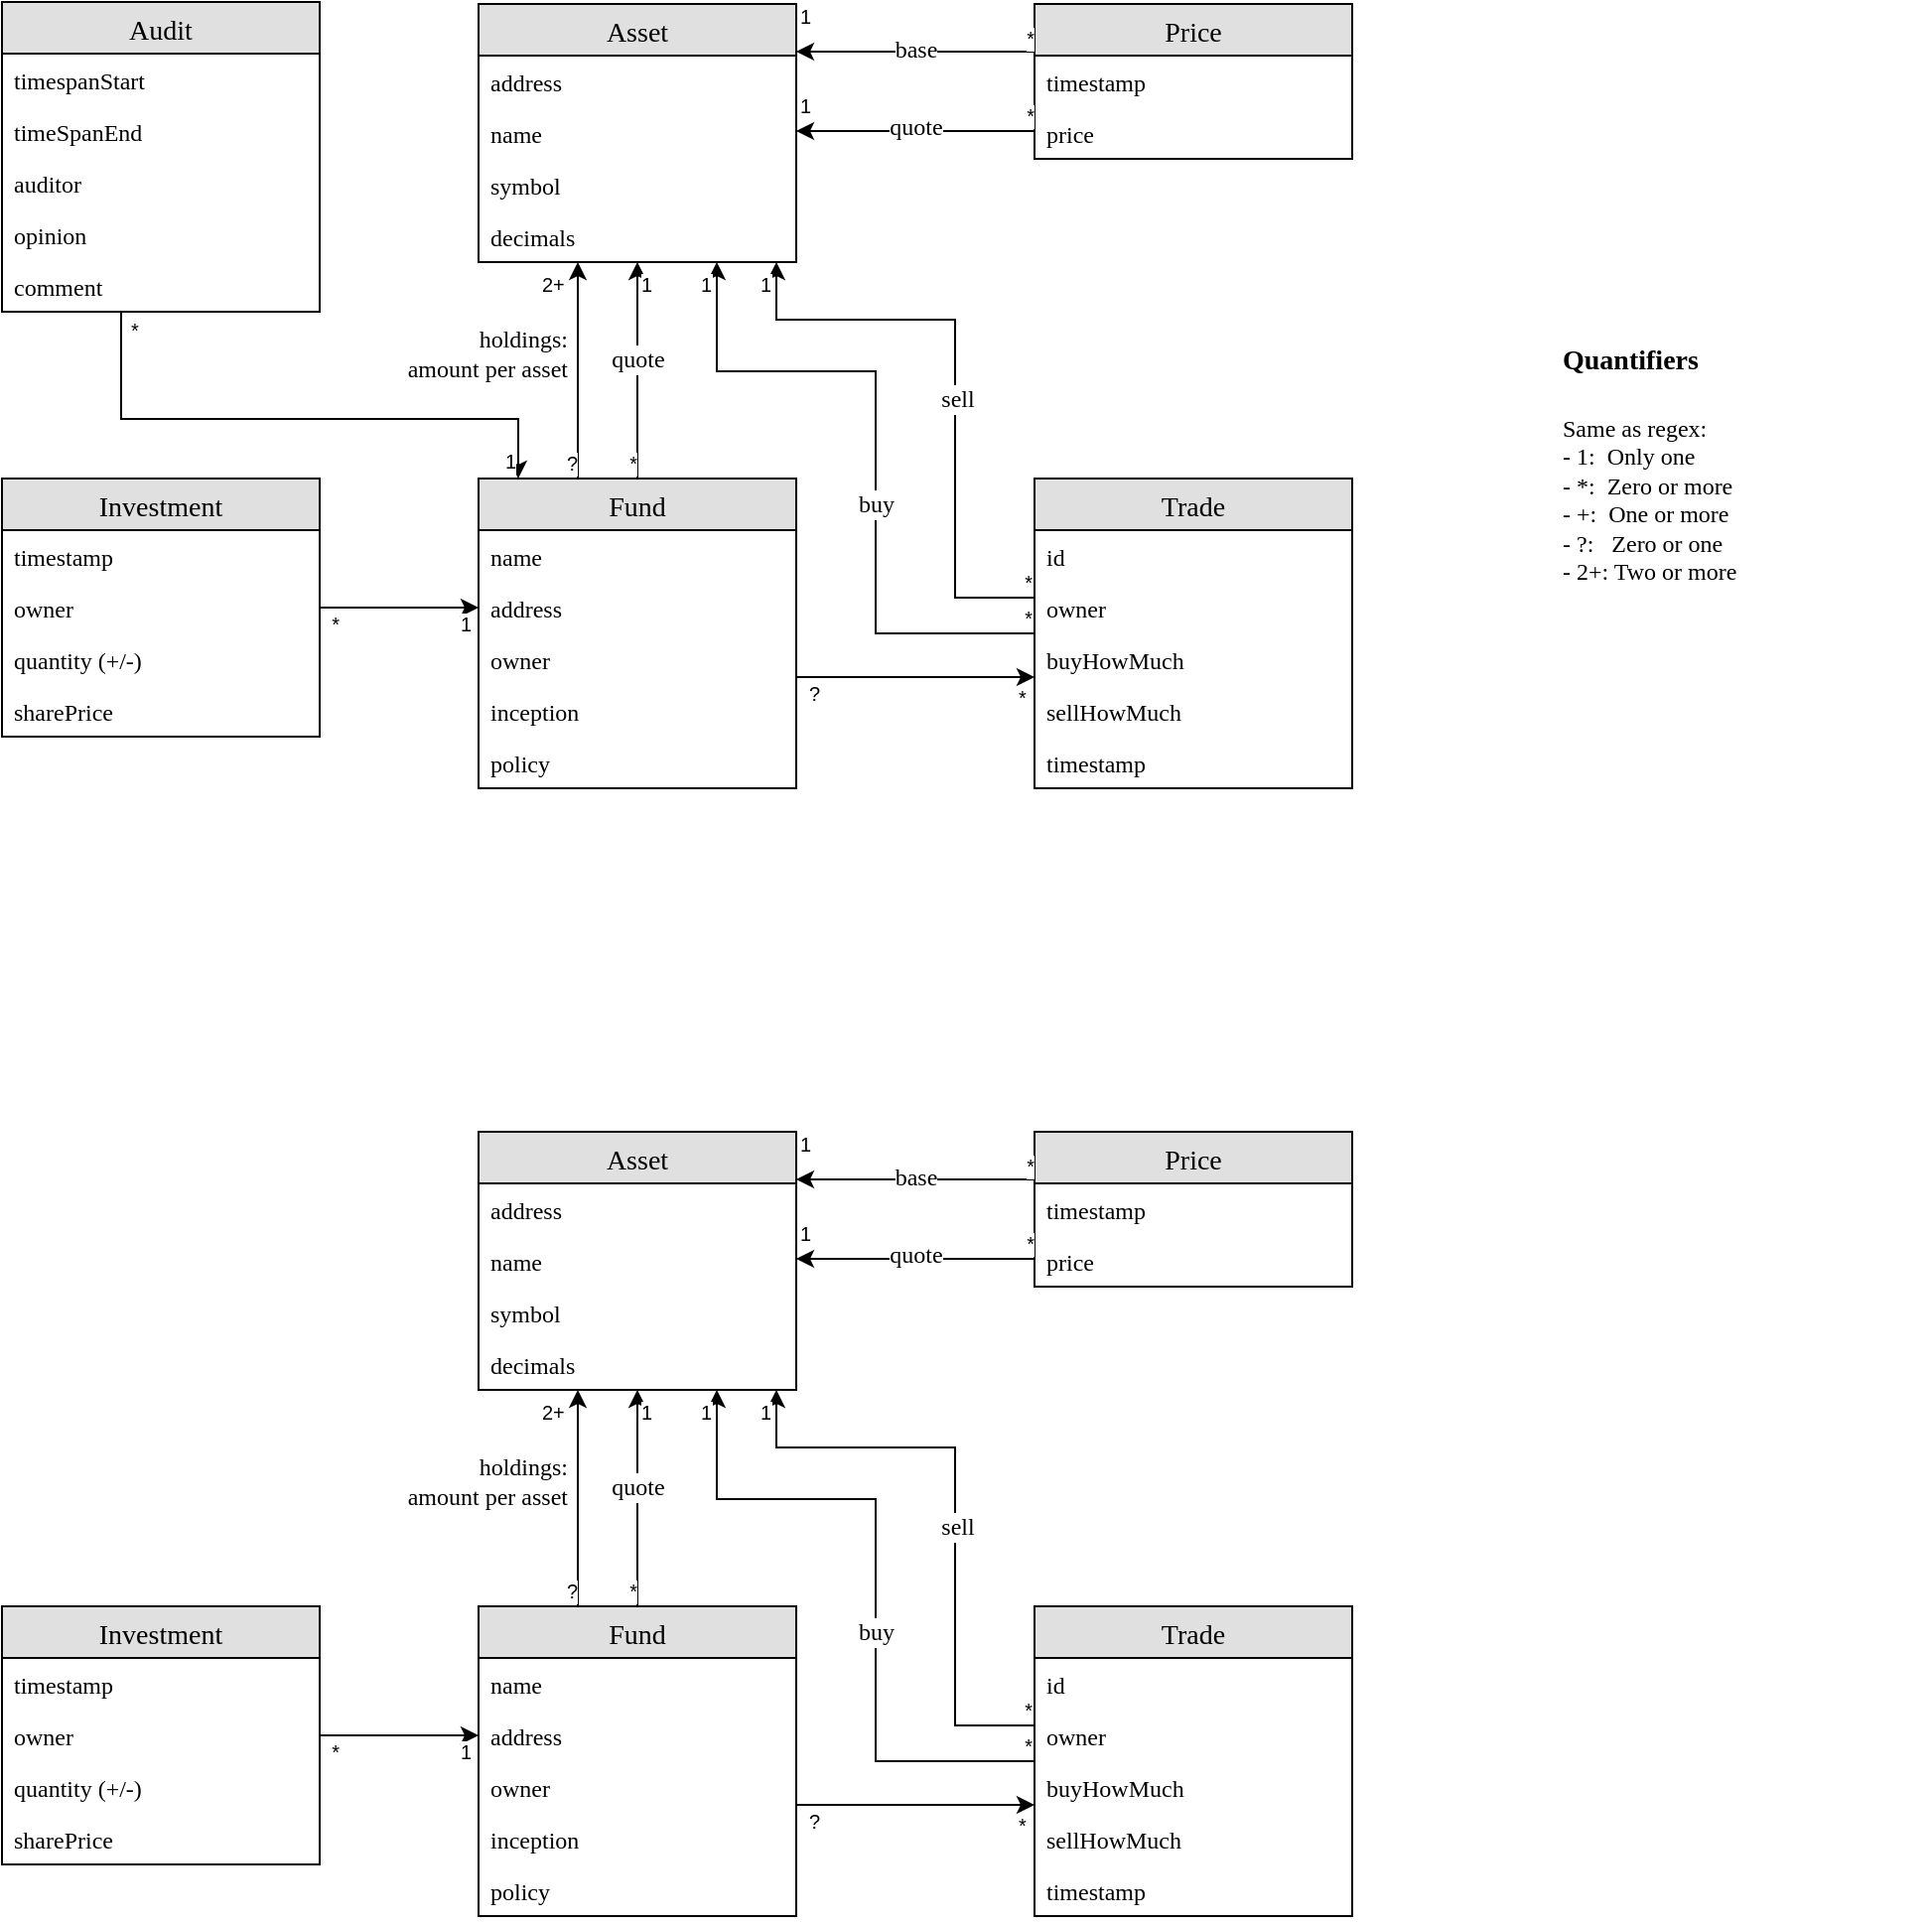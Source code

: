 <mxfile userAgent="Mozilla/5.0 (Macintosh; Intel Mac OS X 10_13_5) AppleWebKit/537.36 (KHTML, like Gecko) draw.io/8.4.7 Chrome/59.0.307.115 Electron/1.8.3 Safari/537.36" version="8.9.3" editor="www.draw.io" type="device"><diagram id="e9e66d8c-4cee-982e-d311-aa3ef509bbab" name="Page-1"><mxGraphModel dx="1118" dy="841" grid="1" gridSize="10" guides="1" tooltips="1" connect="1" arrows="1" fold="1" page="1" pageScale="1" pageWidth="827" pageHeight="1169" background="#ffffff" math="0" shadow="0"><root><mxCell id="0"/><mxCell id="1" parent="0"/><mxCell id="2" value="Fund" style="swimlane;fontStyle=0;childLayout=stackLayout;horizontal=1;startSize=26;fillColor=#e0e0e0;horizontalStack=0;resizeParent=1;resizeParentMax=0;resizeLast=0;collapsible=1;marginBottom=0;swimlaneFillColor=#ffffff;align=center;fontSize=14;fontFamily=Source Serif Pro;" parent="1" vertex="1"><mxGeometry x="319" y="888" width="160" height="156" as="geometry"/></mxCell><mxCell id="3" value="name" style="text;strokeColor=none;fillColor=none;spacingLeft=4;spacingRight=4;overflow=hidden;rotatable=0;points=[[0,0.5],[1,0.5]];portConstraint=eastwest;fontSize=12;fontFamily=Source Serif Pro;" parent="2" vertex="1"><mxGeometry y="26" width="160" height="26" as="geometry"/></mxCell><mxCell id="4" value="address&#10;&#10;" style="text;strokeColor=none;fillColor=none;spacingLeft=4;spacingRight=4;overflow=hidden;rotatable=0;points=[[0,0.5],[1,0.5]];portConstraint=eastwest;fontSize=12;fontFamily=Source Serif Pro;" parent="2" vertex="1"><mxGeometry y="52" width="160" height="26" as="geometry"/></mxCell><mxCell id="5" value="owner" style="text;strokeColor=none;fillColor=none;spacingLeft=4;spacingRight=4;overflow=hidden;rotatable=0;points=[[0,0.5],[1,0.5]];portConstraint=eastwest;fontSize=12;fontFamily=Source Serif Pro;" parent="2" vertex="1"><mxGeometry y="78" width="160" height="26" as="geometry"/></mxCell><mxCell id="120" value="inception" style="text;strokeColor=none;fillColor=none;spacingLeft=4;spacingRight=4;overflow=hidden;rotatable=0;points=[[0,0.5],[1,0.5]];portConstraint=eastwest;fontSize=12;fontFamily=Source Serif Pro;" vertex="1" parent="2"><mxGeometry y="104" width="160" height="26" as="geometry"/></mxCell><mxCell id="121" value="policy" style="text;strokeColor=none;fillColor=none;spacingLeft=4;spacingRight=4;overflow=hidden;rotatable=0;points=[[0,0.5],[1,0.5]];portConstraint=eastwest;fontSize=12;fontFamily=Source Serif Pro;" vertex="1" parent="2"><mxGeometry y="130" width="160" height="26" as="geometry"/></mxCell><mxCell id="6" value="Asset" style="swimlane;fontStyle=0;childLayout=stackLayout;horizontal=1;startSize=26;fillColor=#e0e0e0;horizontalStack=0;resizeParent=1;resizeParentMax=0;resizeLast=0;collapsible=1;marginBottom=0;swimlaneFillColor=#ffffff;align=center;fontSize=14;fontFamily=Source Serif Pro;" parent="1" vertex="1"><mxGeometry x="319" y="649" width="160" height="130" as="geometry"/></mxCell><mxCell id="7" value="address" style="text;strokeColor=none;fillColor=none;spacingLeft=4;spacingRight=4;overflow=hidden;rotatable=0;points=[[0,0.5],[1,0.5]];portConstraint=eastwest;fontSize=12;fontFamily=Source Serif Pro;" parent="6" vertex="1"><mxGeometry y="26" width="160" height="26" as="geometry"/></mxCell><mxCell id="8" value="name&#10;" style="text;strokeColor=none;fillColor=none;spacingLeft=4;spacingRight=4;overflow=hidden;rotatable=0;points=[[0,0.5],[1,0.5]];portConstraint=eastwest;fontSize=12;fontFamily=Source Serif Pro;" parent="6" vertex="1"><mxGeometry y="52" width="160" height="26" as="geometry"/></mxCell><mxCell id="9" value="symbol" style="text;strokeColor=none;fillColor=none;spacingLeft=4;spacingRight=4;overflow=hidden;rotatable=0;points=[[0,0.5],[1,0.5]];portConstraint=eastwest;fontSize=12;fontFamily=Source Serif Pro;" parent="6" vertex="1"><mxGeometry y="78" width="160" height="26" as="geometry"/></mxCell><mxCell id="10" value="decimals" style="text;strokeColor=none;fillColor=none;spacingLeft=4;spacingRight=4;overflow=hidden;rotatable=0;points=[[0,0.5],[1,0.5]];portConstraint=eastwest;fontSize=12;fontFamily=Source Serif Pro;" parent="6" vertex="1"><mxGeometry y="104" width="160" height="26" as="geometry"/></mxCell><mxCell id="11" value="Price" style="swimlane;fontStyle=0;childLayout=stackLayout;horizontal=1;startSize=26;fillColor=#e0e0e0;horizontalStack=0;resizeParent=1;resizeParentMax=0;resizeLast=0;collapsible=1;marginBottom=0;swimlaneFillColor=#ffffff;align=center;fontSize=14;fontFamily=Source Serif Pro;" parent="1" vertex="1"><mxGeometry x="599" y="649" width="160" height="78" as="geometry"/></mxCell><mxCell id="12" value="timestamp" style="text;strokeColor=none;fillColor=none;spacingLeft=4;spacingRight=4;overflow=hidden;rotatable=0;points=[[0,0.5],[1,0.5]];portConstraint=eastwest;fontSize=12;fontFamily=Source Serif Pro;" parent="11" vertex="1"><mxGeometry y="26" width="160" height="26" as="geometry"/></mxCell><mxCell id="13" value="price&#10;" style="text;strokeColor=none;fillColor=none;spacingLeft=4;spacingRight=4;overflow=hidden;rotatable=0;points=[[0,0.5],[1,0.5]];portConstraint=eastwest;fontSize=12;fontFamily=Source Serif Pro;" parent="11" vertex="1"><mxGeometry y="52" width="160" height="26" as="geometry"/></mxCell><mxCell id="15" value="" style="endArrow=none;html=1;edgeStyle=orthogonalEdgeStyle;fontFamily=Source Serif Pro;exitX=1;exitY=0.5;startArrow=classic;startFill=1;" parent="1" edge="1"><mxGeometry relative="1" as="geometry"><mxPoint x="479" y="673" as="sourcePoint"/><mxPoint x="599" y="673" as="targetPoint"/></mxGeometry></mxCell><mxCell id="16" value="1" style="resizable=0;html=1;align=left;verticalAlign=bottom;labelBackgroundColor=#ffffff;fontSize=10;" parent="15" connectable="0" vertex="1"><mxGeometry x="-1" relative="1" as="geometry"><mxPoint y="-10" as="offset"/></mxGeometry></mxCell><mxCell id="17" value="*" style="resizable=0;html=1;align=right;verticalAlign=bottom;labelBackgroundColor=#ffffff;fontSize=10;" parent="15" connectable="0" vertex="1"><mxGeometry x="1" relative="1" as="geometry"><mxPoint y="1" as="offset"/></mxGeometry></mxCell><mxCell id="21" value="base" style="text;html=1;resizable=0;points=[];align=center;verticalAlign=middle;labelBackgroundColor=#ffffff;fontFamily=Source Serif Pro;" parent="15" vertex="1" connectable="0"><mxGeometry x="0.167" relative="1" as="geometry"><mxPoint x="-10" y="-1" as="offset"/></mxGeometry></mxCell><mxCell id="18" value="" style="endArrow=none;html=1;edgeStyle=orthogonalEdgeStyle;fontFamily=Source Serif Pro;exitX=1;exitY=0.5;startArrow=classic;startFill=1;" parent="1" edge="1"><mxGeometry relative="1" as="geometry"><mxPoint x="479" y="713" as="sourcePoint"/><mxPoint x="599" y="713" as="targetPoint"/></mxGeometry></mxCell><mxCell id="19" value="1" style="resizable=0;html=1;align=left;verticalAlign=bottom;labelBackgroundColor=#ffffff;fontSize=10;" parent="18" connectable="0" vertex="1"><mxGeometry x="-1" relative="1" as="geometry"><mxPoint y="-5" as="offset"/></mxGeometry></mxCell><mxCell id="20" value="*&lt;br&gt;" style="resizable=0;html=1;align=right;verticalAlign=bottom;labelBackgroundColor=#ffffff;fontSize=10;" parent="18" connectable="0" vertex="1"><mxGeometry x="1" relative="1" as="geometry"><mxPoint as="offset"/></mxGeometry></mxCell><mxCell id="22" value="quote" style="text;html=1;resizable=0;points=[];align=center;verticalAlign=middle;labelBackgroundColor=#ffffff;fontFamily=Source Serif Pro;" parent="18" vertex="1" connectable="0"><mxGeometry x="0.083" y="2" relative="1" as="geometry"><mxPoint x="-5" as="offset"/></mxGeometry></mxCell><mxCell id="27" value="" style="endArrow=none;html=1;edgeStyle=orthogonalEdgeStyle;fontFamily=Source Serif Pro;startArrow=classic;startFill=1;rounded=0;" parent="1" source="6" target="2" edge="1"><mxGeometry relative="1" as="geometry"><mxPoint x="489" y="838" as="sourcePoint"/><mxPoint x="609" y="838" as="targetPoint"/><Array as="points"><mxPoint x="369" y="858"/><mxPoint x="369" y="858"/></Array></mxGeometry></mxCell><mxCell id="28" value="2+" style="resizable=0;html=1;align=left;verticalAlign=bottom;labelBackgroundColor=#ffffff;fontSize=10;" parent="27" connectable="0" vertex="1"><mxGeometry x="-1" relative="1" as="geometry"><mxPoint x="-20" y="19" as="offset"/></mxGeometry></mxCell><mxCell id="29" value="?" style="resizable=0;html=1;align=right;verticalAlign=bottom;labelBackgroundColor=#ffffff;fontSize=10;" parent="27" connectable="0" vertex="1"><mxGeometry x="1" relative="1" as="geometry"><mxPoint as="offset"/></mxGeometry></mxCell><mxCell id="30" value="holdings:&lt;br&gt;amount per asset" style="text;html=1;resizable=0;points=[];align=right;verticalAlign=middle;labelBackgroundColor=#ffffff;fontFamily=Source Serif Pro;" parent="27" vertex="1" connectable="0"><mxGeometry x="0.083" y="2" relative="1" as="geometry"><mxPoint x="-7" y="-13" as="offset"/></mxGeometry></mxCell><mxCell id="40" value="Trade" style="swimlane;fontStyle=0;childLayout=stackLayout;horizontal=1;startSize=26;fillColor=#e0e0e0;horizontalStack=0;resizeParent=1;resizeParentMax=0;resizeLast=0;collapsible=1;marginBottom=0;swimlaneFillColor=#ffffff;align=center;fontSize=14;fontFamily=Source Serif Pro;" parent="1" vertex="1"><mxGeometry x="599" y="888" width="160" height="156" as="geometry"/></mxCell><mxCell id="41" value="id" style="text;strokeColor=none;fillColor=none;spacingLeft=4;spacingRight=4;overflow=hidden;rotatable=0;points=[[0,0.5],[1,0.5]];portConstraint=eastwest;fontSize=12;fontFamily=Source Serif Pro;" parent="40" vertex="1"><mxGeometry y="26" width="160" height="26" as="geometry"/></mxCell><mxCell id="43" value="owner" style="text;strokeColor=none;fillColor=none;spacingLeft=4;spacingRight=4;overflow=hidden;rotatable=0;points=[[0,0.5],[1,0.5]];portConstraint=eastwest;fontSize=12;fontFamily=Source Serif Pro;" parent="40" vertex="1"><mxGeometry y="52" width="160" height="26" as="geometry"/></mxCell><mxCell id="49" value="buyHowMuch" style="text;strokeColor=none;fillColor=none;spacingLeft=4;spacingRight=4;overflow=hidden;rotatable=0;points=[[0,0.5],[1,0.5]];portConstraint=eastwest;fontSize=12;fontFamily=Source Serif Pro;" parent="40" vertex="1"><mxGeometry y="78" width="160" height="26" as="geometry"/></mxCell><mxCell id="50" value="sellHowMuch" style="text;strokeColor=none;fillColor=none;spacingLeft=4;spacingRight=4;overflow=hidden;rotatable=0;points=[[0,0.5],[1,0.5]];portConstraint=eastwest;fontSize=12;fontFamily=Source Serif Pro;" parent="40" vertex="1"><mxGeometry y="104" width="160" height="26" as="geometry"/></mxCell><mxCell id="51" value="timestamp" style="text;strokeColor=none;fillColor=none;spacingLeft=4;spacingRight=4;overflow=hidden;rotatable=0;points=[[0,0.5],[1,0.5]];portConstraint=eastwest;fontSize=12;fontFamily=Source Serif Pro;" parent="40" vertex="1"><mxGeometry y="130" width="160" height="26" as="geometry"/></mxCell><mxCell id="52" value="" style="endArrow=none;html=1;edgeStyle=orthogonalEdgeStyle;fontFamily=Source Serif Pro;startArrow=classic;startFill=1;rounded=0;" parent="1" source="6" target="40" edge="1"><mxGeometry relative="1" as="geometry"><mxPoint x="739" y="778" as="sourcePoint"/><mxPoint x="619" y="778" as="targetPoint"/><Array as="points"><mxPoint x="439" y="834"/><mxPoint x="519" y="834"/></Array></mxGeometry></mxCell><mxCell id="53" value="1" style="resizable=0;html=1;align=left;verticalAlign=bottom;labelBackgroundColor=#ffffff;fontSize=10;" parent="52" connectable="0" vertex="1"><mxGeometry x="-1" relative="1" as="geometry"><mxPoint x="-10" y="19" as="offset"/></mxGeometry></mxCell><mxCell id="54" value="*" style="resizable=0;html=1;align=right;verticalAlign=bottom;labelBackgroundColor=#ffffff;fontSize=10;direction=south;" parent="52" connectable="0" vertex="1"><mxGeometry x="1" relative="1" as="geometry"><mxPoint x="-1" as="offset"/></mxGeometry></mxCell><mxCell id="55" value="buy" style="text;html=1;resizable=0;points=[];align=center;verticalAlign=middle;labelBackgroundColor=#ffffff;fontFamily=Source Serif Pro;" parent="52" vertex="1" connectable="0"><mxGeometry x="0.167" relative="1" as="geometry"><mxPoint y="-1" as="offset"/></mxGeometry></mxCell><mxCell id="56" value="" style="endArrow=none;html=1;edgeStyle=orthogonalEdgeStyle;fontFamily=Source Serif Pro;startArrow=classic;startFill=1;rounded=0;" parent="1" source="6" target="40" edge="1"><mxGeometry relative="1" as="geometry"><mxPoint x="739" y="828" as="sourcePoint"/><mxPoint x="619" y="828" as="targetPoint"/><Array as="points"><mxPoint x="469" y="808"/><mxPoint x="559" y="808"/><mxPoint x="559" y="948"/></Array></mxGeometry></mxCell><mxCell id="57" value="1" style="resizable=0;html=1;align=left;verticalAlign=bottom;labelBackgroundColor=#ffffff;fontSize=10;" parent="56" connectable="0" vertex="1"><mxGeometry x="-1" relative="1" as="geometry"><mxPoint x="-10" y="19" as="offset"/></mxGeometry></mxCell><mxCell id="58" value="*" style="resizable=0;html=1;align=right;verticalAlign=bottom;labelBackgroundColor=#ffffff;fontSize=10;" parent="56" connectable="0" vertex="1"><mxGeometry x="1" relative="1" as="geometry"><mxPoint x="-1" as="offset"/></mxGeometry></mxCell><mxCell id="59" value="sell" style="text;html=1;resizable=0;points=[];align=center;verticalAlign=middle;labelBackgroundColor=#ffffff;fontFamily=Source Serif Pro;" parent="56" vertex="1" connectable="0"><mxGeometry x="0.083" y="2" relative="1" as="geometry"><mxPoint x="-1.5" y="-3.5" as="offset"/></mxGeometry></mxCell><mxCell id="63" value="" style="endArrow=none;html=1;edgeStyle=orthogonalEdgeStyle;fontFamily=Source Serif Pro;startArrow=classic;startFill=1;rounded=0;" parent="1" source="40" target="2" edge="1"><mxGeometry relative="1" as="geometry"><mxPoint x="279" y="1031" as="sourcePoint"/><mxPoint x="399" y="1115" as="targetPoint"/><Array as="points"><mxPoint x="499" y="988"/><mxPoint x="499" y="988"/></Array></mxGeometry></mxCell><mxCell id="64" value="*" style="resizable=0;html=1;align=left;verticalAlign=bottom;labelBackgroundColor=#ffffff;fontSize=10;" parent="63" connectable="0" vertex="1"><mxGeometry x="-1" relative="1" as="geometry"><mxPoint x="-10" y="18" as="offset"/></mxGeometry></mxCell><mxCell id="65" value="?" style="resizable=0;html=1;align=right;verticalAlign=bottom;labelBackgroundColor=#ffffff;fontSize=10;" parent="63" connectable="0" vertex="1"><mxGeometry x="1" relative="1" as="geometry"><mxPoint x="12" y="16" as="offset"/></mxGeometry></mxCell><mxCell id="67" value="Investment" style="swimlane;fontStyle=0;childLayout=stackLayout;horizontal=1;startSize=26;fillColor=#e0e0e0;horizontalStack=0;resizeParent=1;resizeParentMax=0;resizeLast=0;collapsible=1;marginBottom=0;swimlaneFillColor=#ffffff;align=center;fontSize=14;fontFamily=Source Serif Pro;" parent="1" vertex="1"><mxGeometry x="79" y="888" width="160" height="130" as="geometry"/></mxCell><mxCell id="69" value="timestamp&#10;" style="text;strokeColor=none;fillColor=none;spacingLeft=4;spacingRight=4;overflow=hidden;rotatable=0;points=[[0,0.5],[1,0.5]];portConstraint=eastwest;fontSize=12;fontFamily=Source Serif Pro;" parent="67" vertex="1"><mxGeometry y="26" width="160" height="26" as="geometry"/></mxCell><mxCell id="70" value="owner" style="text;strokeColor=none;fillColor=none;spacingLeft=4;spacingRight=4;overflow=hidden;rotatable=0;points=[[0,0.5],[1,0.5]];portConstraint=eastwest;fontSize=12;fontFamily=Source Serif Pro;" parent="67" vertex="1"><mxGeometry y="52" width="160" height="26" as="geometry"/></mxCell><mxCell id="76" value="quantity (+/-)" style="text;strokeColor=none;fillColor=none;spacingLeft=4;spacingRight=4;overflow=hidden;rotatable=0;points=[[0,0.5],[1,0.5]];portConstraint=eastwest;fontSize=12;fontFamily=Source Serif Pro;" parent="67" vertex="1"><mxGeometry y="78" width="160" height="26" as="geometry"/></mxCell><mxCell id="77" value="sharePrice" style="text;strokeColor=none;fillColor=none;spacingLeft=4;spacingRight=4;overflow=hidden;rotatable=0;points=[[0,0.5],[1,0.5]];portConstraint=eastwest;fontSize=12;fontFamily=Source Serif Pro;" parent="67" vertex="1"><mxGeometry y="104" width="160" height="26" as="geometry"/></mxCell><mxCell id="75" value="&lt;h1&gt;&lt;font style=&quot;font-size: 14px&quot;&gt;Quantifiers&lt;/font&gt;&lt;/h1&gt;&lt;p&gt;Same as regex:&lt;br&gt;- 1: &amp;nbsp;Only one&lt;br&gt;- *: &amp;nbsp;Zero or more&lt;br&gt;- +: &amp;nbsp;One or more&lt;br&gt;- ?: &amp;nbsp; Zero or one&lt;br&gt;- 2+: Two or more&lt;/p&gt;" style="text;html=1;strokeColor=none;fillColor=none;spacing=5;spacingTop=-20;whiteSpace=wrap;overflow=hidden;rounded=0;fontFamily=Source Serif Pro;" parent="1" vertex="1"><mxGeometry x="860" y="237" width="190" height="142" as="geometry"/></mxCell><mxCell id="78" value="" style="endArrow=none;html=1;edgeStyle=orthogonalEdgeStyle;fontFamily=Source Serif Pro;startArrow=classic;startFill=1;rounded=0;entryX=1;entryY=0.5;" parent="1" source="2" target="70" edge="1"><mxGeometry relative="1" as="geometry"><mxPoint x="469" y="950" as="sourcePoint"/><mxPoint x="349" y="950" as="targetPoint"/><Array as="points"><mxPoint x="299" y="953"/><mxPoint x="299" y="953"/></Array></mxGeometry></mxCell><mxCell id="79" value="1" style="resizable=0;html=1;align=left;verticalAlign=bottom;labelBackgroundColor=#ffffff;fontSize=10;" parent="78" connectable="0" vertex="1"><mxGeometry x="-1" relative="1" as="geometry"><mxPoint x="-11" y="16" as="offset"/></mxGeometry></mxCell><mxCell id="80" value="*" style="resizable=0;html=1;align=right;verticalAlign=bottom;labelBackgroundColor=#ffffff;fontSize=10;" parent="78" connectable="0" vertex="1"><mxGeometry x="1" relative="1" as="geometry"><mxPoint x="10" y="16" as="offset"/></mxGeometry></mxCell><mxCell id="114" value="" style="endArrow=none;html=1;edgeStyle=orthogonalEdgeStyle;fontFamily=Source Serif Pro;startArrow=classic;startFill=1;rounded=0;" parent="1" source="6" target="2" edge="1"><mxGeometry relative="1" as="geometry"><mxPoint x="439" y="1152" as="sourcePoint"/><mxPoint x="559" y="1152" as="targetPoint"/><Array as="points"><mxPoint x="399" y="868"/><mxPoint x="399" y="868"/></Array></mxGeometry></mxCell><mxCell id="115" value="1" style="resizable=0;html=1;align=left;verticalAlign=bottom;labelBackgroundColor=#ffffff;fontSize=10;" parent="114" connectable="0" vertex="1"><mxGeometry x="-1" relative="1" as="geometry"><mxPoint y="19" as="offset"/></mxGeometry></mxCell><mxCell id="116" value="*&lt;br&gt;" style="resizable=0;html=1;align=right;verticalAlign=bottom;labelBackgroundColor=#ffffff;fontSize=10;" parent="114" connectable="0" vertex="1"><mxGeometry x="1" relative="1" as="geometry"><mxPoint as="offset"/></mxGeometry></mxCell><mxCell id="117" value="quote" style="text;html=1;resizable=0;points=[];align=center;verticalAlign=middle;labelBackgroundColor=#ffffff;fontFamily=Source Serif Pro;" parent="114" vertex="1" connectable="0"><mxGeometry x="0.083" y="2" relative="1" as="geometry"><mxPoint x="-2" y="-10" as="offset"/></mxGeometry></mxCell><mxCell id="122" value="Fund" style="swimlane;fontStyle=0;childLayout=stackLayout;horizontal=1;startSize=26;fillColor=#e0e0e0;horizontalStack=0;resizeParent=1;resizeParentMax=0;resizeLast=0;collapsible=1;marginBottom=0;swimlaneFillColor=#ffffff;align=center;fontSize=14;fontFamily=Source Serif Pro;" vertex="1" parent="1"><mxGeometry x="319" y="320" width="160" height="156" as="geometry"/></mxCell><mxCell id="123" value="name" style="text;strokeColor=none;fillColor=none;spacingLeft=4;spacingRight=4;overflow=hidden;rotatable=0;points=[[0,0.5],[1,0.5]];portConstraint=eastwest;fontSize=12;fontFamily=Source Serif Pro;" vertex="1" parent="122"><mxGeometry y="26" width="160" height="26" as="geometry"/></mxCell><mxCell id="124" value="address&#10;&#10;" style="text;strokeColor=none;fillColor=none;spacingLeft=4;spacingRight=4;overflow=hidden;rotatable=0;points=[[0,0.5],[1,0.5]];portConstraint=eastwest;fontSize=12;fontFamily=Source Serif Pro;" vertex="1" parent="122"><mxGeometry y="52" width="160" height="26" as="geometry"/></mxCell><mxCell id="125" value="owner" style="text;strokeColor=none;fillColor=none;spacingLeft=4;spacingRight=4;overflow=hidden;rotatable=0;points=[[0,0.5],[1,0.5]];portConstraint=eastwest;fontSize=12;fontFamily=Source Serif Pro;" vertex="1" parent="122"><mxGeometry y="78" width="160" height="26" as="geometry"/></mxCell><mxCell id="126" value="inception" style="text;strokeColor=none;fillColor=none;spacingLeft=4;spacingRight=4;overflow=hidden;rotatable=0;points=[[0,0.5],[1,0.5]];portConstraint=eastwest;fontSize=12;fontFamily=Source Serif Pro;" vertex="1" parent="122"><mxGeometry y="104" width="160" height="26" as="geometry"/></mxCell><mxCell id="127" value="policy" style="text;strokeColor=none;fillColor=none;spacingLeft=4;spacingRight=4;overflow=hidden;rotatable=0;points=[[0,0.5],[1,0.5]];portConstraint=eastwest;fontSize=12;fontFamily=Source Serif Pro;" vertex="1" parent="122"><mxGeometry y="130" width="160" height="26" as="geometry"/></mxCell><mxCell id="128" value="Asset" style="swimlane;fontStyle=0;childLayout=stackLayout;horizontal=1;startSize=26;fillColor=#e0e0e0;horizontalStack=0;resizeParent=1;resizeParentMax=0;resizeLast=0;collapsible=1;marginBottom=0;swimlaneFillColor=#ffffff;align=center;fontSize=14;fontFamily=Source Serif Pro;" vertex="1" parent="1"><mxGeometry x="319" y="81" width="160" height="130" as="geometry"/></mxCell><mxCell id="129" value="address" style="text;strokeColor=none;fillColor=none;spacingLeft=4;spacingRight=4;overflow=hidden;rotatable=0;points=[[0,0.5],[1,0.5]];portConstraint=eastwest;fontSize=12;fontFamily=Source Serif Pro;" vertex="1" parent="128"><mxGeometry y="26" width="160" height="26" as="geometry"/></mxCell><mxCell id="130" value="name&#10;" style="text;strokeColor=none;fillColor=none;spacingLeft=4;spacingRight=4;overflow=hidden;rotatable=0;points=[[0,0.5],[1,0.5]];portConstraint=eastwest;fontSize=12;fontFamily=Source Serif Pro;" vertex="1" parent="128"><mxGeometry y="52" width="160" height="26" as="geometry"/></mxCell><mxCell id="131" value="symbol" style="text;strokeColor=none;fillColor=none;spacingLeft=4;spacingRight=4;overflow=hidden;rotatable=0;points=[[0,0.5],[1,0.5]];portConstraint=eastwest;fontSize=12;fontFamily=Source Serif Pro;" vertex="1" parent="128"><mxGeometry y="78" width="160" height="26" as="geometry"/></mxCell><mxCell id="132" value="decimals" style="text;strokeColor=none;fillColor=none;spacingLeft=4;spacingRight=4;overflow=hidden;rotatable=0;points=[[0,0.5],[1,0.5]];portConstraint=eastwest;fontSize=12;fontFamily=Source Serif Pro;" vertex="1" parent="128"><mxGeometry y="104" width="160" height="26" as="geometry"/></mxCell><mxCell id="133" value="Price" style="swimlane;fontStyle=0;childLayout=stackLayout;horizontal=1;startSize=26;fillColor=#e0e0e0;horizontalStack=0;resizeParent=1;resizeParentMax=0;resizeLast=0;collapsible=1;marginBottom=0;swimlaneFillColor=#ffffff;align=center;fontSize=14;fontFamily=Source Serif Pro;" vertex="1" parent="1"><mxGeometry x="599" y="81" width="160" height="78" as="geometry"/></mxCell><mxCell id="134" value="timestamp" style="text;strokeColor=none;fillColor=none;spacingLeft=4;spacingRight=4;overflow=hidden;rotatable=0;points=[[0,0.5],[1,0.5]];portConstraint=eastwest;fontSize=12;fontFamily=Source Serif Pro;" vertex="1" parent="133"><mxGeometry y="26" width="160" height="26" as="geometry"/></mxCell><mxCell id="135" value="price&#10;" style="text;strokeColor=none;fillColor=none;spacingLeft=4;spacingRight=4;overflow=hidden;rotatable=0;points=[[0,0.5],[1,0.5]];portConstraint=eastwest;fontSize=12;fontFamily=Source Serif Pro;" vertex="1" parent="133"><mxGeometry y="52" width="160" height="26" as="geometry"/></mxCell><mxCell id="136" value="" style="endArrow=none;html=1;edgeStyle=orthogonalEdgeStyle;fontFamily=Source Serif Pro;exitX=1;exitY=0.5;startArrow=classic;startFill=1;" edge="1" parent="1"><mxGeometry relative="1" as="geometry"><mxPoint x="479" y="105.0" as="sourcePoint"/><mxPoint x="599" y="105.0" as="targetPoint"/></mxGeometry></mxCell><mxCell id="137" value="1" style="resizable=0;html=1;align=left;verticalAlign=bottom;labelBackgroundColor=#ffffff;fontSize=10;" connectable="0" vertex="1" parent="136"><mxGeometry x="-1" relative="1" as="geometry"><mxPoint y="-10" as="offset"/></mxGeometry></mxCell><mxCell id="138" value="*" style="resizable=0;html=1;align=right;verticalAlign=bottom;labelBackgroundColor=#ffffff;fontSize=10;" connectable="0" vertex="1" parent="136"><mxGeometry x="1" relative="1" as="geometry"><mxPoint y="1" as="offset"/></mxGeometry></mxCell><mxCell id="139" value="base" style="text;html=1;resizable=0;points=[];align=center;verticalAlign=middle;labelBackgroundColor=#ffffff;fontFamily=Source Serif Pro;" vertex="1" connectable="0" parent="136"><mxGeometry x="0.167" relative="1" as="geometry"><mxPoint x="-10" y="-1" as="offset"/></mxGeometry></mxCell><mxCell id="140" value="" style="endArrow=none;html=1;edgeStyle=orthogonalEdgeStyle;fontFamily=Source Serif Pro;exitX=1;exitY=0.5;startArrow=classic;startFill=1;" edge="1" parent="1"><mxGeometry relative="1" as="geometry"><mxPoint x="479" y="145.0" as="sourcePoint"/><mxPoint x="599" y="145.0" as="targetPoint"/></mxGeometry></mxCell><mxCell id="141" value="1" style="resizable=0;html=1;align=left;verticalAlign=bottom;labelBackgroundColor=#ffffff;fontSize=10;" connectable="0" vertex="1" parent="140"><mxGeometry x="-1" relative="1" as="geometry"><mxPoint y="-5" as="offset"/></mxGeometry></mxCell><mxCell id="142" value="*&lt;br&gt;" style="resizable=0;html=1;align=right;verticalAlign=bottom;labelBackgroundColor=#ffffff;fontSize=10;" connectable="0" vertex="1" parent="140"><mxGeometry x="1" relative="1" as="geometry"><mxPoint as="offset"/></mxGeometry></mxCell><mxCell id="143" value="quote" style="text;html=1;resizable=0;points=[];align=center;verticalAlign=middle;labelBackgroundColor=#ffffff;fontFamily=Source Serif Pro;" vertex="1" connectable="0" parent="140"><mxGeometry x="0.083" y="2" relative="1" as="geometry"><mxPoint x="-5" as="offset"/></mxGeometry></mxCell><mxCell id="144" value="Audit" style="swimlane;fontStyle=0;childLayout=stackLayout;horizontal=1;startSize=26;fillColor=#e0e0e0;horizontalStack=0;resizeParent=1;resizeParentMax=0;resizeLast=0;collapsible=1;marginBottom=0;swimlaneFillColor=#ffffff;align=center;fontSize=14;fontFamily=Source Serif Pro;" vertex="1" parent="1"><mxGeometry x="79" y="80" width="160" height="156" as="geometry"><mxRectangle x="40" y="120" width="70" height="26" as="alternateBounds"/></mxGeometry></mxCell><mxCell id="145" value="timespanStart" style="text;strokeColor=none;fillColor=none;spacingLeft=4;spacingRight=4;overflow=hidden;rotatable=0;points=[[0,0.5],[1,0.5]];portConstraint=eastwest;fontSize=12;fontFamily=Source Serif Pro;" vertex="1" parent="144"><mxGeometry y="26" width="160" height="26" as="geometry"/></mxCell><mxCell id="146" value="timeSpanEnd" style="text;strokeColor=none;fillColor=none;spacingLeft=4;spacingRight=4;overflow=hidden;rotatable=0;points=[[0,0.5],[1,0.5]];portConstraint=eastwest;fontSize=12;fontFamily=Source Serif Pro;" vertex="1" parent="144"><mxGeometry y="52" width="160" height="26" as="geometry"/></mxCell><mxCell id="147" value="auditor&#10;" style="text;strokeColor=none;fillColor=none;spacingLeft=4;spacingRight=4;overflow=hidden;rotatable=0;points=[[0,0.5],[1,0.5]];portConstraint=eastwest;fontSize=12;fontFamily=Source Serif Pro;" vertex="1" parent="144"><mxGeometry y="78" width="160" height="26" as="geometry"/></mxCell><mxCell id="148" value="opinion" style="text;strokeColor=none;fillColor=none;spacingLeft=4;spacingRight=4;overflow=hidden;rotatable=0;points=[[0,0.5],[1,0.5]];portConstraint=eastwest;fontSize=12;fontFamily=Source Serif Pro;" vertex="1" parent="144"><mxGeometry y="104" width="160" height="26" as="geometry"/></mxCell><mxCell id="149" value="comment" style="text;strokeColor=none;fillColor=none;spacingLeft=4;spacingRight=4;overflow=hidden;rotatable=0;points=[[0,0.5],[1,0.5]];portConstraint=eastwest;fontSize=12;fontFamily=Source Serif Pro;" vertex="1" parent="144"><mxGeometry y="130" width="160" height="26" as="geometry"/></mxCell><mxCell id="150" value="" style="endArrow=none;html=1;edgeStyle=orthogonalEdgeStyle;fontFamily=Source Serif Pro;startArrow=classic;startFill=1;rounded=0;" edge="1" source="128" target="122" parent="1"><mxGeometry relative="1" as="geometry"><mxPoint x="489" y="270" as="sourcePoint"/><mxPoint x="609" y="270" as="targetPoint"/><Array as="points"><mxPoint x="369" y="290"/><mxPoint x="369" y="290"/></Array></mxGeometry></mxCell><mxCell id="151" value="2+" style="resizable=0;html=1;align=left;verticalAlign=bottom;labelBackgroundColor=#ffffff;fontSize=10;" connectable="0" vertex="1" parent="150"><mxGeometry x="-1" relative="1" as="geometry"><mxPoint x="-20" y="19" as="offset"/></mxGeometry></mxCell><mxCell id="152" value="?" style="resizable=0;html=1;align=right;verticalAlign=bottom;labelBackgroundColor=#ffffff;fontSize=10;" connectable="0" vertex="1" parent="150"><mxGeometry x="1" relative="1" as="geometry"><mxPoint as="offset"/></mxGeometry></mxCell><mxCell id="153" value="holdings:&lt;br&gt;amount per asset" style="text;html=1;resizable=0;points=[];align=right;verticalAlign=middle;labelBackgroundColor=#ffffff;fontFamily=Source Serif Pro;" vertex="1" connectable="0" parent="150"><mxGeometry x="0.083" y="2" relative="1" as="geometry"><mxPoint x="-7" y="-13" as="offset"/></mxGeometry></mxCell><mxCell id="154" value="Trade" style="swimlane;fontStyle=0;childLayout=stackLayout;horizontal=1;startSize=26;fillColor=#e0e0e0;horizontalStack=0;resizeParent=1;resizeParentMax=0;resizeLast=0;collapsible=1;marginBottom=0;swimlaneFillColor=#ffffff;align=center;fontSize=14;fontFamily=Source Serif Pro;" vertex="1" parent="1"><mxGeometry x="599" y="320" width="160" height="156" as="geometry"/></mxCell><mxCell id="155" value="id" style="text;strokeColor=none;fillColor=none;spacingLeft=4;spacingRight=4;overflow=hidden;rotatable=0;points=[[0,0.5],[1,0.5]];portConstraint=eastwest;fontSize=12;fontFamily=Source Serif Pro;" vertex="1" parent="154"><mxGeometry y="26" width="160" height="26" as="geometry"/></mxCell><mxCell id="156" value="owner" style="text;strokeColor=none;fillColor=none;spacingLeft=4;spacingRight=4;overflow=hidden;rotatable=0;points=[[0,0.5],[1,0.5]];portConstraint=eastwest;fontSize=12;fontFamily=Source Serif Pro;" vertex="1" parent="154"><mxGeometry y="52" width="160" height="26" as="geometry"/></mxCell><mxCell id="157" value="buyHowMuch" style="text;strokeColor=none;fillColor=none;spacingLeft=4;spacingRight=4;overflow=hidden;rotatable=0;points=[[0,0.5],[1,0.5]];portConstraint=eastwest;fontSize=12;fontFamily=Source Serif Pro;" vertex="1" parent="154"><mxGeometry y="78" width="160" height="26" as="geometry"/></mxCell><mxCell id="158" value="sellHowMuch" style="text;strokeColor=none;fillColor=none;spacingLeft=4;spacingRight=4;overflow=hidden;rotatable=0;points=[[0,0.5],[1,0.5]];portConstraint=eastwest;fontSize=12;fontFamily=Source Serif Pro;" vertex="1" parent="154"><mxGeometry y="104" width="160" height="26" as="geometry"/></mxCell><mxCell id="159" value="timestamp" style="text;strokeColor=none;fillColor=none;spacingLeft=4;spacingRight=4;overflow=hidden;rotatable=0;points=[[0,0.5],[1,0.5]];portConstraint=eastwest;fontSize=12;fontFamily=Source Serif Pro;" vertex="1" parent="154"><mxGeometry y="130" width="160" height="26" as="geometry"/></mxCell><mxCell id="160" value="" style="endArrow=classic;html=1;edgeStyle=orthogonalEdgeStyle;fontFamily=Source Serif Pro;startArrow=none;startFill=0;rounded=0;endFill=1;" edge="1" source="144" target="122" parent="1"><mxGeometry relative="1" as="geometry"><mxPoint x="359" y="221" as="sourcePoint"/><mxPoint x="259" y="330" as="targetPoint"/><Array as="points"><mxPoint x="139" y="290"/><mxPoint x="339" y="290"/></Array></mxGeometry></mxCell><mxCell id="161" value="*" style="resizable=0;html=1;align=left;verticalAlign=bottom;labelBackgroundColor=#ffffff;fontSize=10;" connectable="0" vertex="1" parent="160"><mxGeometry x="-1" relative="1" as="geometry"><mxPoint x="2.5" y="17" as="offset"/></mxGeometry></mxCell><mxCell id="162" value="1" style="resizable=0;html=1;align=right;verticalAlign=bottom;labelBackgroundColor=#ffffff;fontSize=10;" connectable="0" vertex="1" parent="160"><mxGeometry x="1" relative="1" as="geometry"><mxPoint x="-1" y="-1" as="offset"/></mxGeometry></mxCell><mxCell id="163" value="" style="endArrow=none;html=1;edgeStyle=orthogonalEdgeStyle;fontFamily=Source Serif Pro;startArrow=classic;startFill=1;rounded=0;" edge="1" source="128" target="154" parent="1"><mxGeometry relative="1" as="geometry"><mxPoint x="739" y="210" as="sourcePoint"/><mxPoint x="619" y="210" as="targetPoint"/><Array as="points"><mxPoint x="439" y="266"/><mxPoint x="519" y="266"/></Array></mxGeometry></mxCell><mxCell id="164" value="1" style="resizable=0;html=1;align=left;verticalAlign=bottom;labelBackgroundColor=#ffffff;fontSize=10;" connectable="0" vertex="1" parent="163"><mxGeometry x="-1" relative="1" as="geometry"><mxPoint x="-10" y="19" as="offset"/></mxGeometry></mxCell><mxCell id="165" value="*" style="resizable=0;html=1;align=right;verticalAlign=bottom;labelBackgroundColor=#ffffff;fontSize=10;direction=south;" connectable="0" vertex="1" parent="163"><mxGeometry x="1" relative="1" as="geometry"><mxPoint x="-1" as="offset"/></mxGeometry></mxCell><mxCell id="166" value="buy" style="text;html=1;resizable=0;points=[];align=center;verticalAlign=middle;labelBackgroundColor=#ffffff;fontFamily=Source Serif Pro;" vertex="1" connectable="0" parent="163"><mxGeometry x="0.167" relative="1" as="geometry"><mxPoint y="-1" as="offset"/></mxGeometry></mxCell><mxCell id="167" value="" style="endArrow=none;html=1;edgeStyle=orthogonalEdgeStyle;fontFamily=Source Serif Pro;startArrow=classic;startFill=1;rounded=0;" edge="1" source="128" target="154" parent="1"><mxGeometry relative="1" as="geometry"><mxPoint x="739" y="260" as="sourcePoint"/><mxPoint x="619" y="260" as="targetPoint"/><Array as="points"><mxPoint x="469" y="240"/><mxPoint x="559" y="240"/><mxPoint x="559" y="380"/></Array></mxGeometry></mxCell><mxCell id="168" value="1" style="resizable=0;html=1;align=left;verticalAlign=bottom;labelBackgroundColor=#ffffff;fontSize=10;" connectable="0" vertex="1" parent="167"><mxGeometry x="-1" relative="1" as="geometry"><mxPoint x="-10" y="19" as="offset"/></mxGeometry></mxCell><mxCell id="169" value="*" style="resizable=0;html=1;align=right;verticalAlign=bottom;labelBackgroundColor=#ffffff;fontSize=10;" connectable="0" vertex="1" parent="167"><mxGeometry x="1" relative="1" as="geometry"><mxPoint x="-1" as="offset"/></mxGeometry></mxCell><mxCell id="170" value="sell" style="text;html=1;resizable=0;points=[];align=center;verticalAlign=middle;labelBackgroundColor=#ffffff;fontFamily=Source Serif Pro;" vertex="1" connectable="0" parent="167"><mxGeometry x="0.083" y="2" relative="1" as="geometry"><mxPoint x="-1.5" y="-3.5" as="offset"/></mxGeometry></mxCell><mxCell id="171" value="" style="endArrow=none;html=1;edgeStyle=orthogonalEdgeStyle;fontFamily=Source Serif Pro;startArrow=classic;startFill=1;rounded=0;" edge="1" source="154" target="122" parent="1"><mxGeometry relative="1" as="geometry"><mxPoint x="279" y="463" as="sourcePoint"/><mxPoint x="399" y="547" as="targetPoint"/><Array as="points"><mxPoint x="499" y="420"/><mxPoint x="499" y="420"/></Array></mxGeometry></mxCell><mxCell id="172" value="*" style="resizable=0;html=1;align=left;verticalAlign=bottom;labelBackgroundColor=#ffffff;fontSize=10;" connectable="0" vertex="1" parent="171"><mxGeometry x="-1" relative="1" as="geometry"><mxPoint x="-10" y="18" as="offset"/></mxGeometry></mxCell><mxCell id="173" value="?" style="resizable=0;html=1;align=right;verticalAlign=bottom;labelBackgroundColor=#ffffff;fontSize=10;" connectable="0" vertex="1" parent="171"><mxGeometry x="1" relative="1" as="geometry"><mxPoint x="12" y="16" as="offset"/></mxGeometry></mxCell><mxCell id="174" value="Investment" style="swimlane;fontStyle=0;childLayout=stackLayout;horizontal=1;startSize=26;fillColor=#e0e0e0;horizontalStack=0;resizeParent=1;resizeParentMax=0;resizeLast=0;collapsible=1;marginBottom=0;swimlaneFillColor=#ffffff;align=center;fontSize=14;fontFamily=Source Serif Pro;" vertex="1" parent="1"><mxGeometry x="79" y="320" width="160" height="130" as="geometry"/></mxCell><mxCell id="175" value="timestamp&#10;" style="text;strokeColor=none;fillColor=none;spacingLeft=4;spacingRight=4;overflow=hidden;rotatable=0;points=[[0,0.5],[1,0.5]];portConstraint=eastwest;fontSize=12;fontFamily=Source Serif Pro;" vertex="1" parent="174"><mxGeometry y="26" width="160" height="26" as="geometry"/></mxCell><mxCell id="176" value="owner" style="text;strokeColor=none;fillColor=none;spacingLeft=4;spacingRight=4;overflow=hidden;rotatable=0;points=[[0,0.5],[1,0.5]];portConstraint=eastwest;fontSize=12;fontFamily=Source Serif Pro;" vertex="1" parent="174"><mxGeometry y="52" width="160" height="26" as="geometry"/></mxCell><mxCell id="177" value="quantity (+/-)" style="text;strokeColor=none;fillColor=none;spacingLeft=4;spacingRight=4;overflow=hidden;rotatable=0;points=[[0,0.5],[1,0.5]];portConstraint=eastwest;fontSize=12;fontFamily=Source Serif Pro;" vertex="1" parent="174"><mxGeometry y="78" width="160" height="26" as="geometry"/></mxCell><mxCell id="178" value="sharePrice" style="text;strokeColor=none;fillColor=none;spacingLeft=4;spacingRight=4;overflow=hidden;rotatable=0;points=[[0,0.5],[1,0.5]];portConstraint=eastwest;fontSize=12;fontFamily=Source Serif Pro;" vertex="1" parent="174"><mxGeometry y="104" width="160" height="26" as="geometry"/></mxCell><mxCell id="179" value="" style="endArrow=none;html=1;edgeStyle=orthogonalEdgeStyle;fontFamily=Source Serif Pro;startArrow=classic;startFill=1;rounded=0;entryX=1;entryY=0.5;" edge="1" source="122" target="176" parent="1"><mxGeometry relative="1" as="geometry"><mxPoint x="469" y="382" as="sourcePoint"/><mxPoint x="349" y="382" as="targetPoint"/><Array as="points"><mxPoint x="299" y="385"/><mxPoint x="299" y="385"/></Array></mxGeometry></mxCell><mxCell id="180" value="1" style="resizable=0;html=1;align=left;verticalAlign=bottom;labelBackgroundColor=#ffffff;fontSize=10;" connectable="0" vertex="1" parent="179"><mxGeometry x="-1" relative="1" as="geometry"><mxPoint x="-11" y="16" as="offset"/></mxGeometry></mxCell><mxCell id="181" value="*" style="resizable=0;html=1;align=right;verticalAlign=bottom;labelBackgroundColor=#ffffff;fontSize=10;" connectable="0" vertex="1" parent="179"><mxGeometry x="1" relative="1" as="geometry"><mxPoint x="10" y="16" as="offset"/></mxGeometry></mxCell><mxCell id="182" value="" style="endArrow=none;html=1;edgeStyle=orthogonalEdgeStyle;fontFamily=Source Serif Pro;startArrow=classic;startFill=1;rounded=0;" edge="1" source="128" target="122" parent="1"><mxGeometry relative="1" as="geometry"><mxPoint x="439" y="584" as="sourcePoint"/><mxPoint x="559" y="584" as="targetPoint"/><Array as="points"><mxPoint x="399" y="300"/><mxPoint x="399" y="300"/></Array></mxGeometry></mxCell><mxCell id="183" value="1" style="resizable=0;html=1;align=left;verticalAlign=bottom;labelBackgroundColor=#ffffff;fontSize=10;" connectable="0" vertex="1" parent="182"><mxGeometry x="-1" relative="1" as="geometry"><mxPoint y="19" as="offset"/></mxGeometry></mxCell><mxCell id="184" value="*&lt;br&gt;" style="resizable=0;html=1;align=right;verticalAlign=bottom;labelBackgroundColor=#ffffff;fontSize=10;" connectable="0" vertex="1" parent="182"><mxGeometry x="1" relative="1" as="geometry"><mxPoint as="offset"/></mxGeometry></mxCell><mxCell id="185" value="quote" style="text;html=1;resizable=0;points=[];align=center;verticalAlign=middle;labelBackgroundColor=#ffffff;fontFamily=Source Serif Pro;" vertex="1" connectable="0" parent="182"><mxGeometry x="0.083" y="2" relative="1" as="geometry"><mxPoint x="-2" y="-10" as="offset"/></mxGeometry></mxCell></root></mxGraphModel></diagram></mxfile>